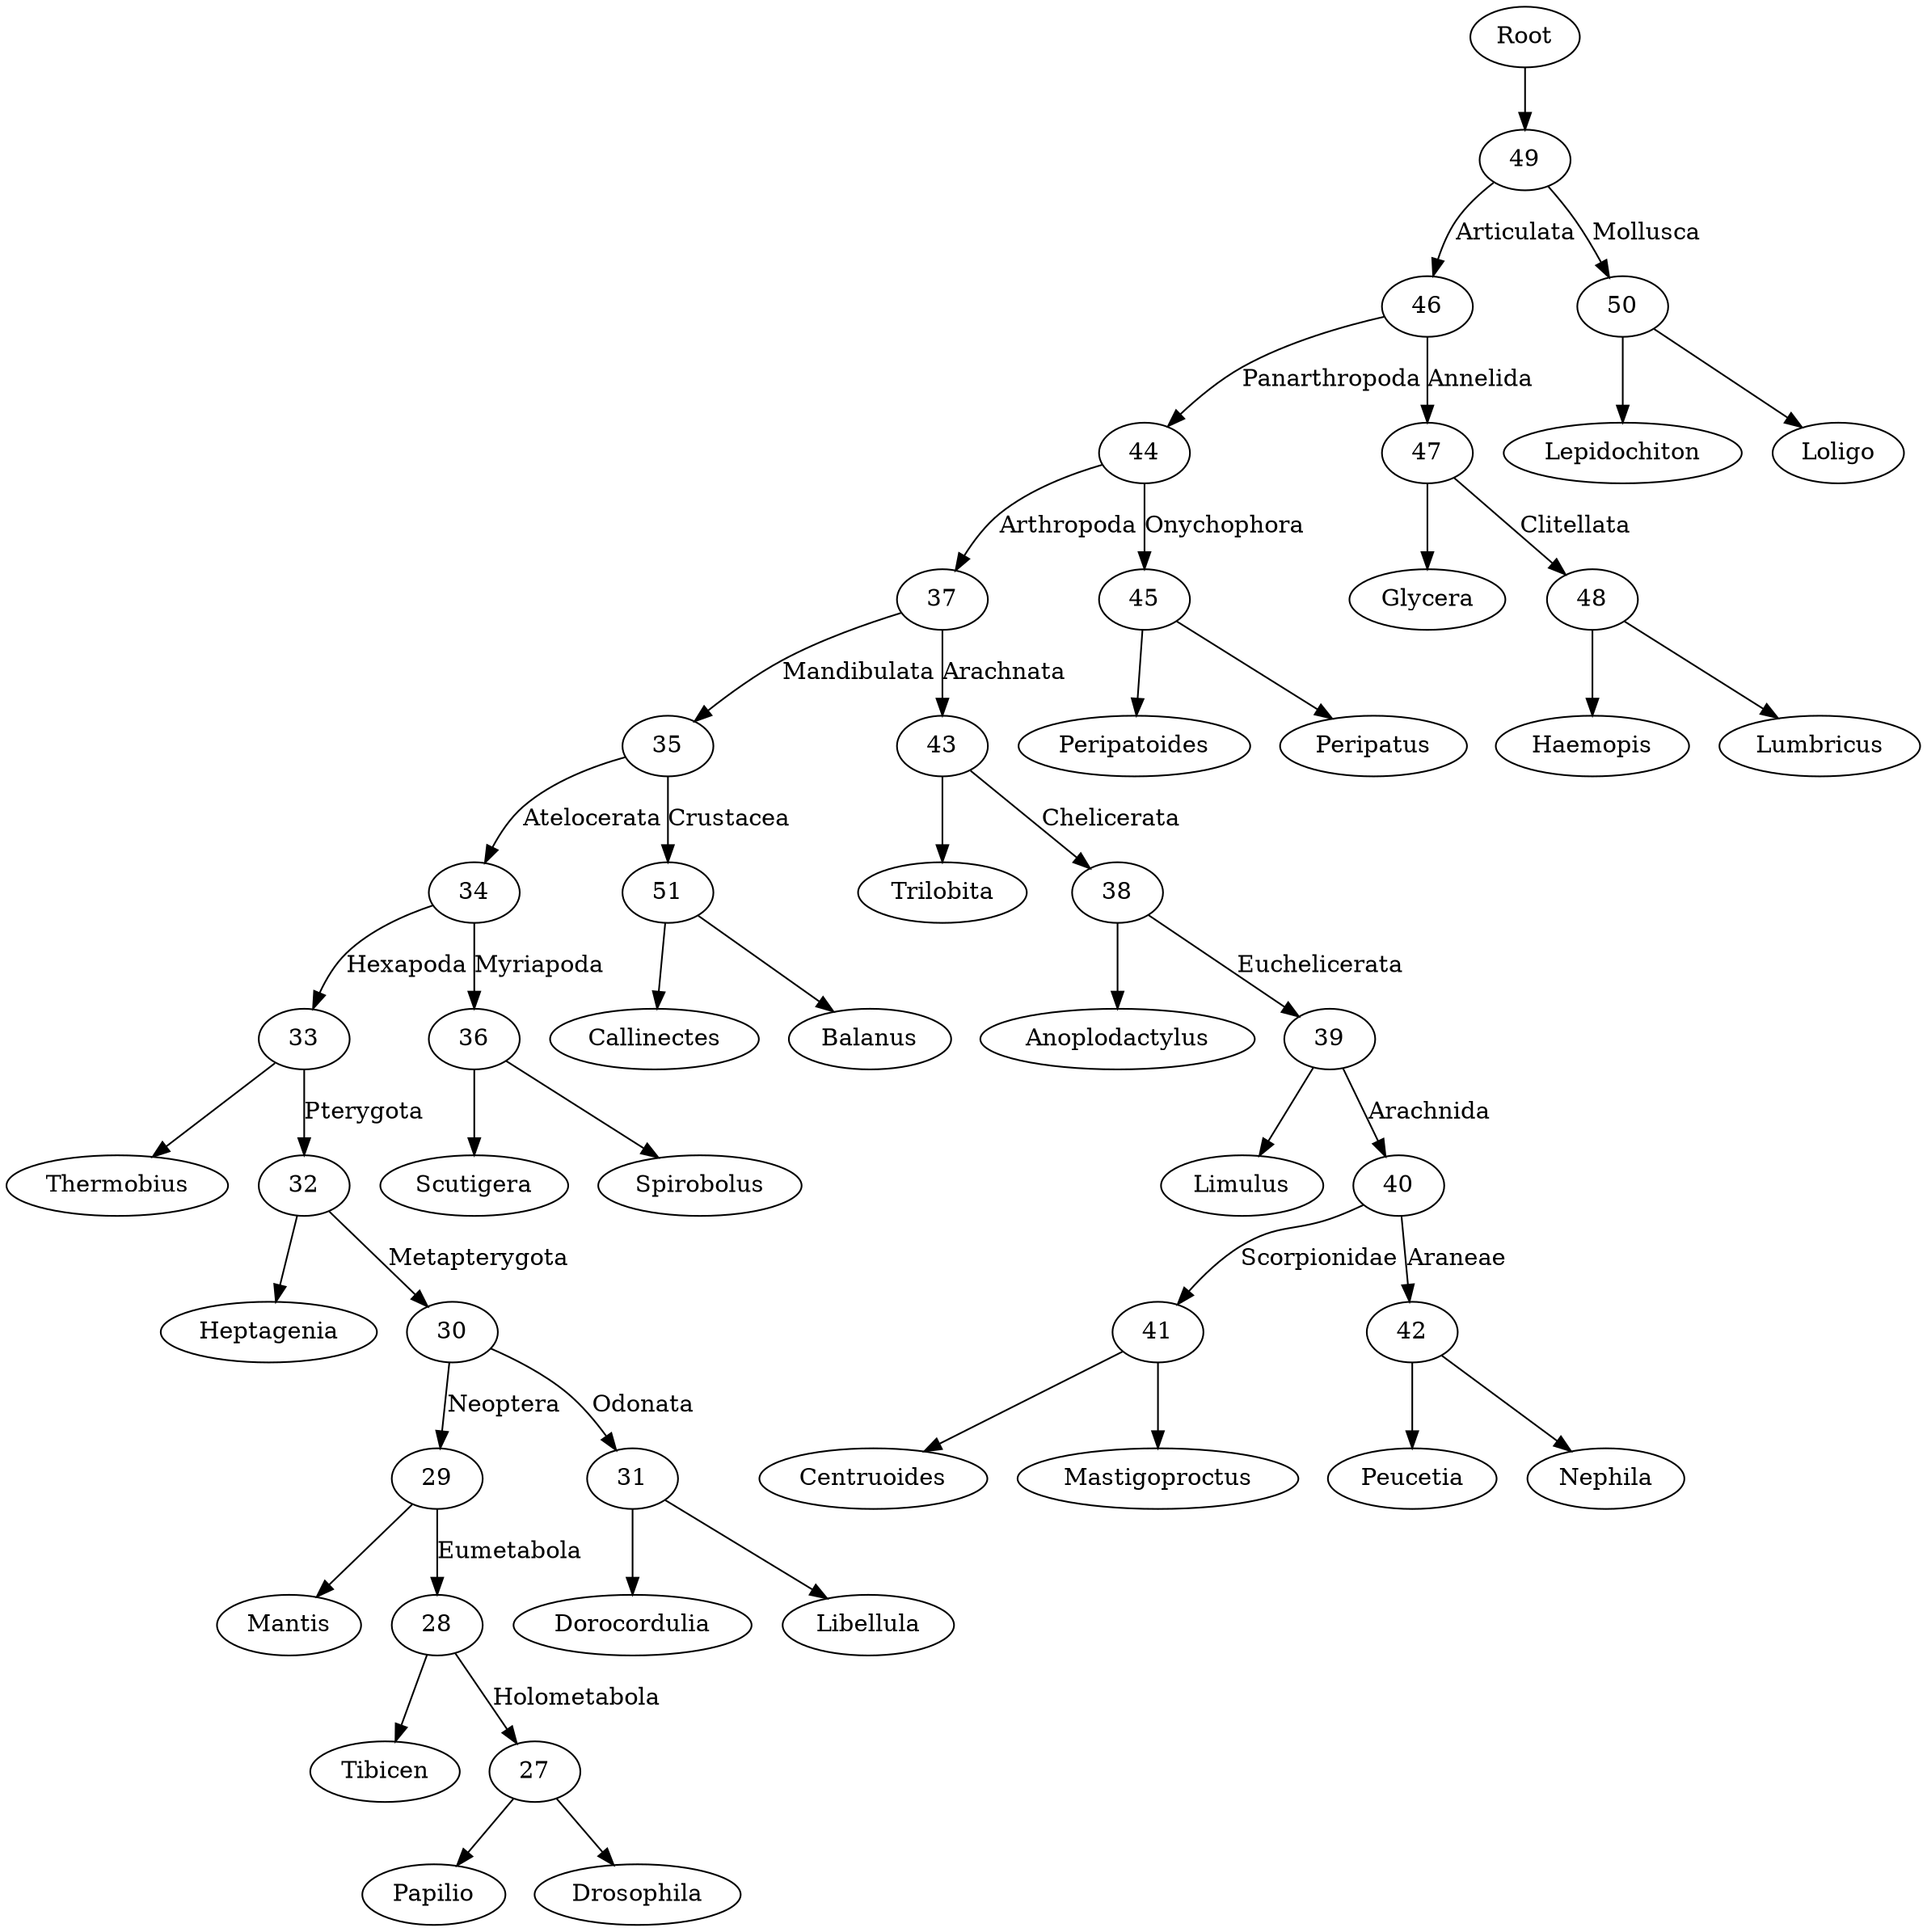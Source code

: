 digraph arthropods {
    0 [label=Root];
    1 [label=Lepidochiton];
    2 [label=Loligo];
    3 [label=Glycera];
    4 [label=Haemopis];
    5 [label=Lumbricus];
    6 [label=Peripatoides];
    7 [label=Peripatus];
    8 [label=Trilobita];
    9 [label=Anoplodactylus];
    10 [label=Limulus];
    11 [label=Centruoides];
    12 [label=Mastigoproctus];
    13 [label=Peucetia];
    14 [label=Nephila];
    15 [label=Callinectes];
    16 [label=Balanus];
    17 [label=Scutigera];
    18 [label=Spirobolus];
    19 [label=Thermobius];
    20 [label=Heptagenia];
    21 [label=Dorocordulia];
    22 [label=Libellula];
    23 [label=Mantis];
    24 [label=Tibicen];
    25 [label=Papilio];
    26 [label=Drosophila];
    27 -> 25;
    27 -> 26;
    28 -> 27 [label=Holometabola];
    28 -> 24;
    29 -> 28 [label=Eumetabola];
    29 -> 23;
    30 -> 29 [label=Neoptera];
    30 -> 31 [label=Odonata];
    31 -> 21;
    31 -> 22;
    32 -> 30 [label=Metapterygota];
    32 -> 20 ;
    33 -> 32 [label=Pterygota];
    33 -> 19;
    34 -> 33 [label=Hexapoda];
    35 -> 34 [label=Atelocerata];
    34 -> 36 [label=Myriapoda];
    36 -> 18;
    36 -> 17;
    35 -> 51 [label=Crustacea];
    51 -> 15;
    51 -> 16;
    37 -> 35 [label=Mandibulata];
    37 -> 43 [label=Arachnata];
    43 -> 38 [label=Chelicerata];
    43 -> 8;
    38 -> 9;
    38 -> 39 [label=Euchelicerata];
    39 -> 10;
    39 -> 40 [label=Arachnida];
    40 -> 41 [label=Scorpionidae];
    40 -> 42 [label=Araneae];
    41 -> 11;
    41 -> 12;
    42 -> 13;
    42 -> 14;
    44 -> 37 [label=Arthropoda];
    44 -> 45 [label=Onychophora];
    46 -> 44 [label=Panarthropoda];
    45 -> 6;
    45 -> 7;
    46 -> 47 [label=Annelida];
    47 -> 3;
    47 -> 48 [label=Clitellata];
    48 -> 4;
    48 -> 5;
    49 -> 46 [label=Articulata];
    50 -> 1;
    50 -> 2;
    49 -> 50 [label=Mollusca];
    0 -> 49;    
}
